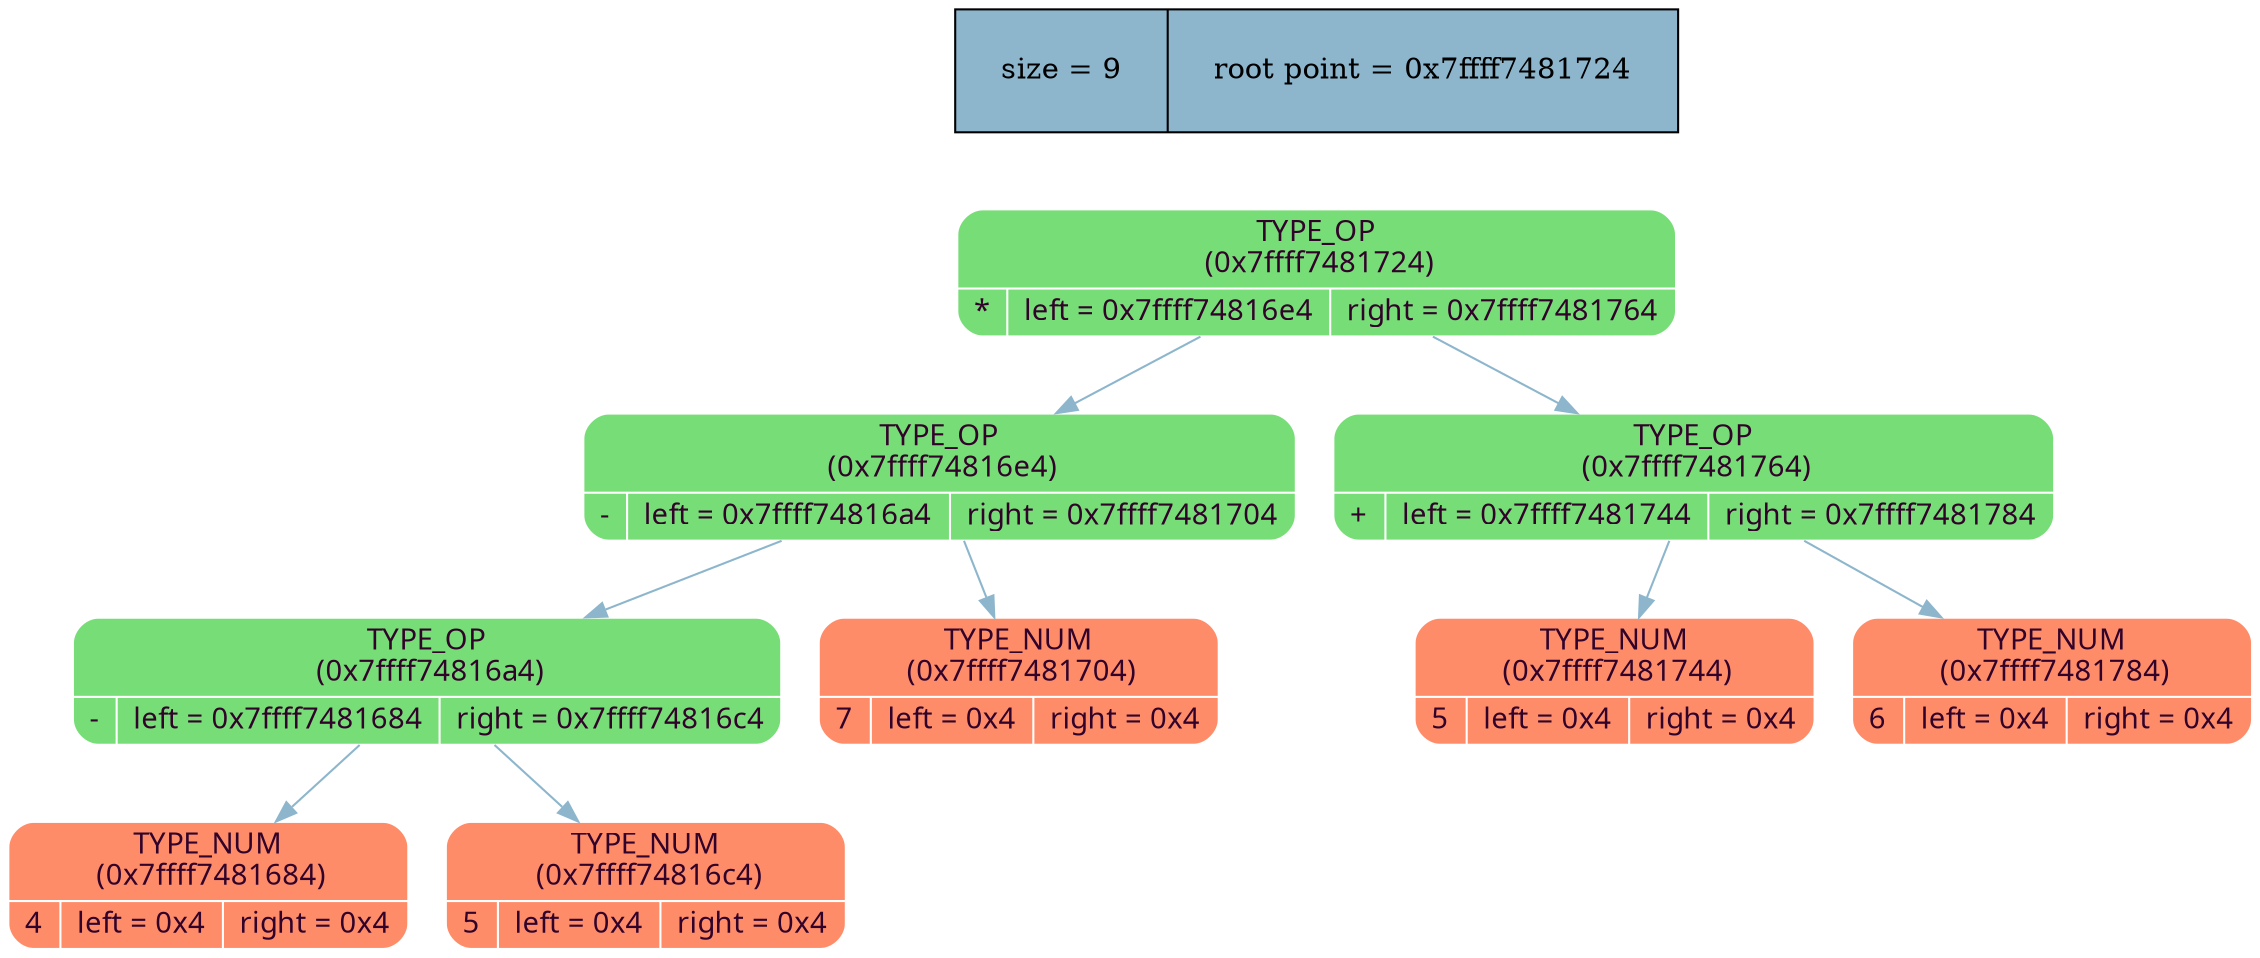 digraph   
{
rankdir = ""
splines = "true"

node_stat [margin = "0.3*0.3", style = "filled", shape = "record", fillcolor = "#8DB6CD" label = " size = 9 | root point = 0x7ffff7481724"]
{rank = source; node_stat}

node0x7ffff7481724 [shape = "Mrecord", fillcolor = "#77DD77", style = "filled", fontcolor = "#31032A", fontname = "Calibri", color = "white", label = "{TYPE_OP\n (0x7ffff7481724)| {* |left = 0x7ffff74816e4 |right = 0x7ffff7481764}}"]
node0x7ffff7481724 -> node0x7ffff74816e4 [color = "#8DB6CD", style = "", constraint = true, fillcolor = "#8DB6CD",   fontcolor = "", fontname = "Calibri", label = ""];
node0x7ffff74816e4 [shape = "Mrecord", fillcolor = "#77DD77", style = "filled", fontcolor = "#31032A", fontname = "Calibri", color = "white", label = "{TYPE_OP\n (0x7ffff74816e4)| {- |left = 0x7ffff74816a4 |right = 0x7ffff7481704}}"]
node0x7ffff74816e4 -> node0x7ffff74816a4 [color = "#8DB6CD", style = "", constraint = true, fillcolor = "#8DB6CD",   fontcolor = "", fontname = "Calibri", label = ""];
node0x7ffff74816a4 [shape = "Mrecord", fillcolor = "#77DD77", style = "filled", fontcolor = "#31032A", fontname = "Calibri", color = "white", label = "{TYPE_OP\n (0x7ffff74816a4)| {- |left = 0x7ffff7481684 |right = 0x7ffff74816c4}}"]
node0x7ffff74816a4 -> node0x7ffff7481684 [color = "#8DB6CD", style = "", constraint = true, fillcolor = "#8DB6CD",   fontcolor = "", fontname = "Calibri", label = ""];
node0x7ffff7481684 [shape = "Mrecord", fillcolor = "#FF8C69", style = "filled", fontcolor = "#31032A", fontname = "Calibri", color = "white", label = "{TYPE_NUM\n (0x7ffff7481684)| {4 |left = 0x4 |right = 0x4}}"]
node0x7ffff74816a4 -> node0x7ffff74816c4 [color = "#8DB6CD", style = "", constraint = true, fillcolor = "#8DB6CD",   fontcolor = "", fontname = "Calibri", label = ""];
node0x7ffff74816c4 [shape = "Mrecord", fillcolor = "#FF8C69", style = "filled", fontcolor = "#31032A", fontname = "Calibri", color = "white", label = "{TYPE_NUM\n (0x7ffff74816c4)| {5 |left = 0x4 |right = 0x4}}"]
node0x7ffff74816e4 -> node0x7ffff7481704 [color = "#8DB6CD", style = "", constraint = true, fillcolor = "#8DB6CD",   fontcolor = "", fontname = "Calibri", label = ""];
node0x7ffff7481704 [shape = "Mrecord", fillcolor = "#FF8C69", style = "filled", fontcolor = "#31032A", fontname = "Calibri", color = "white", label = "{TYPE_NUM\n (0x7ffff7481704)| {7 |left = 0x4 |right = 0x4}}"]
node0x7ffff7481724 -> node0x7ffff7481764 [color = "#8DB6CD", style = "", constraint = true, fillcolor = "#8DB6CD",   fontcolor = "", fontname = "Calibri", label = ""];
node0x7ffff7481764 [shape = "Mrecord", fillcolor = "#77DD77", style = "filled", fontcolor = "#31032A", fontname = "Calibri", color = "white", label = "{TYPE_OP\n (0x7ffff7481764)| {+ |left = 0x7ffff7481744 |right = 0x7ffff7481784}}"]
node0x7ffff7481764 -> node0x7ffff7481744 [color = "#8DB6CD", style = "", constraint = true, fillcolor = "#8DB6CD",   fontcolor = "", fontname = "Calibri", label = ""];
node0x7ffff7481744 [shape = "Mrecord", fillcolor = "#FF8C69", style = "filled", fontcolor = "#31032A", fontname = "Calibri", color = "white", label = "{TYPE_NUM\n (0x7ffff7481744)| {5 |left = 0x4 |right = 0x4}}"]
node0x7ffff7481764 -> node0x7ffff7481784 [color = "#8DB6CD", style = "", constraint = true, fillcolor = "#8DB6CD",   fontcolor = "", fontname = "Calibri", label = ""];
node0x7ffff7481784 [shape = "Mrecord", fillcolor = "#FF8C69", style = "filled", fontcolor = "#31032A", fontname = "Calibri", color = "white", label = "{TYPE_NUM\n (0x7ffff7481784)| {6 |left = 0x4 |right = 0x4}}"]
}
